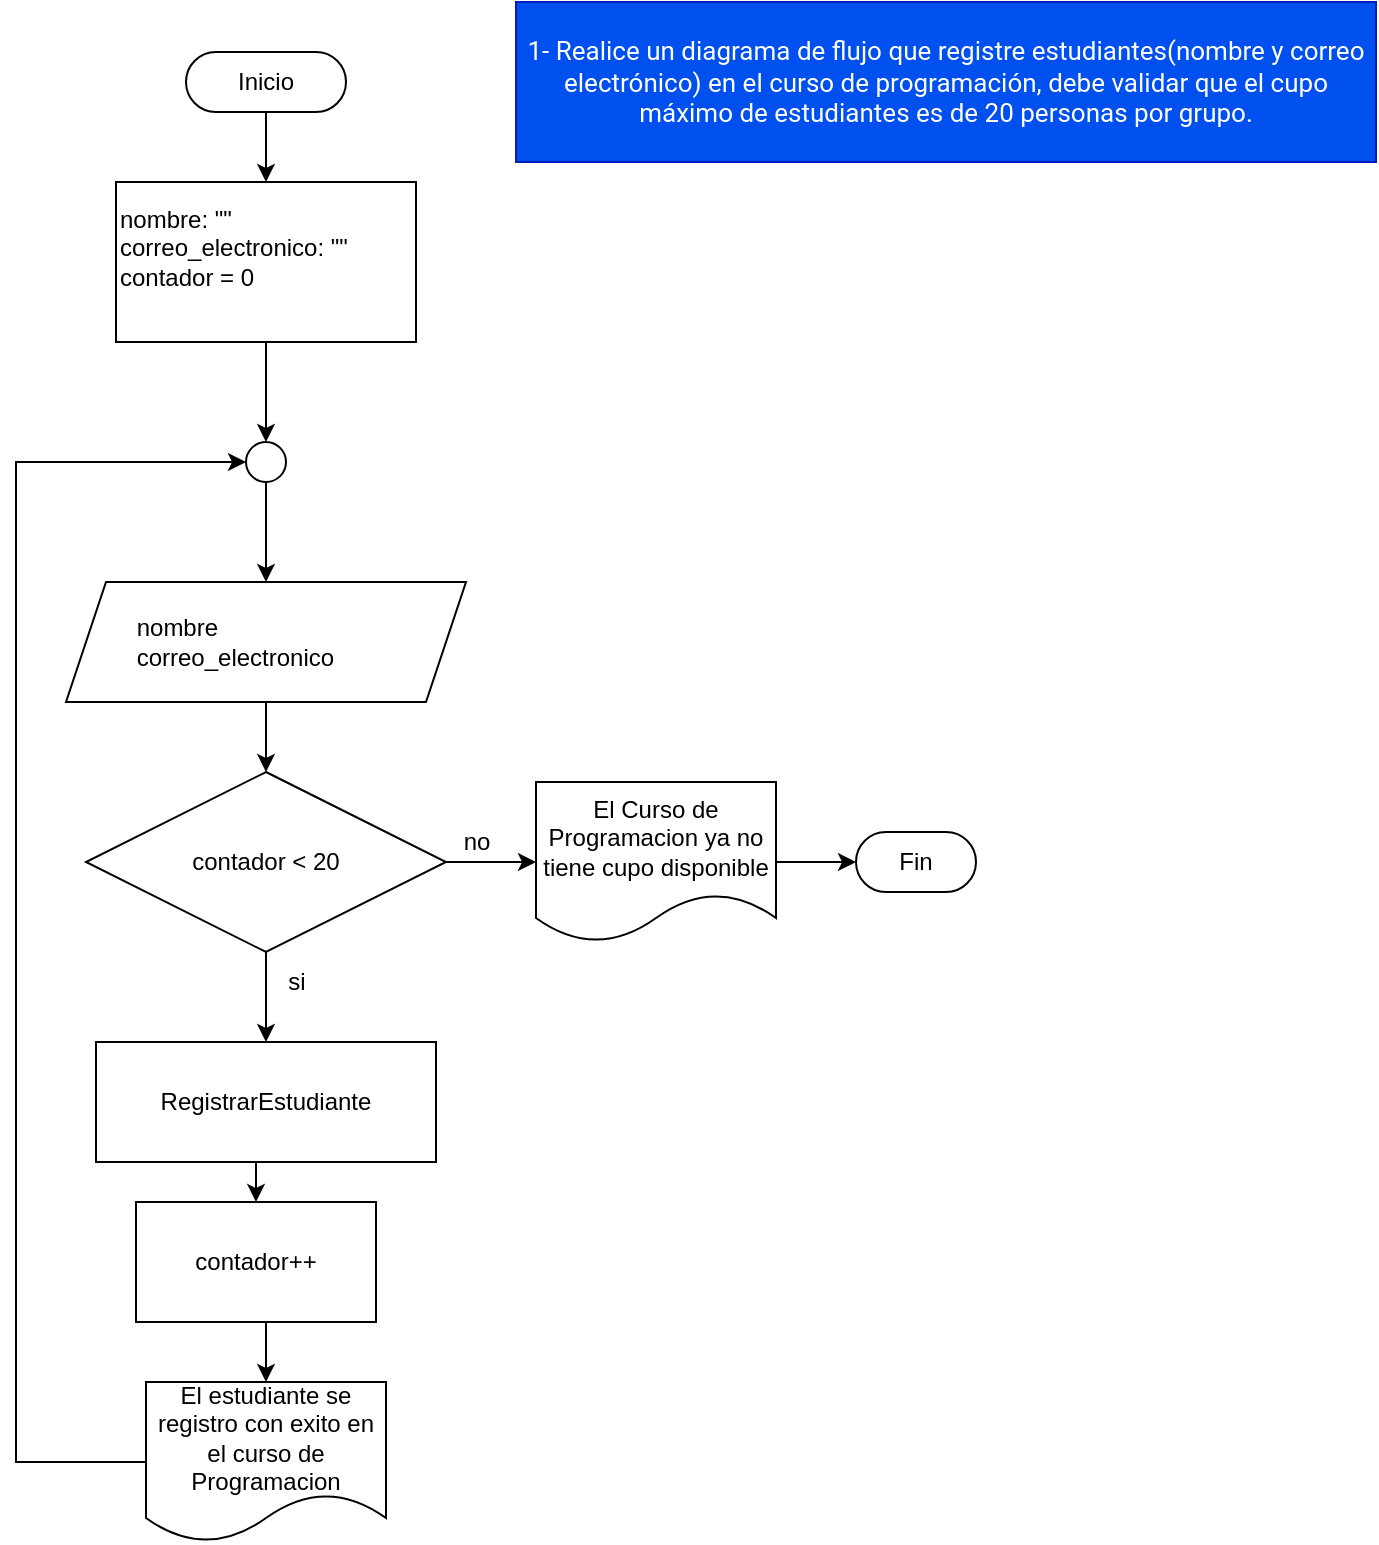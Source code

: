 <mxfile>
    <diagram id="XT1_WiivRwbdZyFgZhHD" name="Registro Estudiantes">
        <mxGraphModel dx="1426" dy="927" grid="1" gridSize="10" guides="1" tooltips="1" connect="1" arrows="1" fold="1" page="1" pageScale="1" pageWidth="850" pageHeight="1100" math="0" shadow="0">
            <root>
                <mxCell id="0"/>
                <mxCell id="1" parent="0"/>
                <mxCell id="YJ8oRzJowNNcu2A2gT3m-4" style="edgeStyle=orthogonalEdgeStyle;rounded=0;orthogonalLoop=1;jettySize=auto;html=1;exitX=0.5;exitY=1;exitDx=0;exitDy=0;" parent="1" source="YJ8oRzJowNNcu2A2gT3m-1" target="YJ8oRzJowNNcu2A2gT3m-2" edge="1">
                    <mxGeometry relative="1" as="geometry"/>
                </mxCell>
                <mxCell id="YJ8oRzJowNNcu2A2gT3m-1" value="Inicio" style="rounded=1;whiteSpace=wrap;html=1;arcSize=50;" parent="1" vertex="1">
                    <mxGeometry x="105" y="25" width="80" height="30" as="geometry"/>
                </mxCell>
                <mxCell id="12" style="edgeStyle=orthogonalEdgeStyle;rounded=0;orthogonalLoop=1;jettySize=auto;html=1;exitX=0.5;exitY=1;exitDx=0;exitDy=0;entryX=0.5;entryY=0;entryDx=0;entryDy=0;" edge="1" parent="1" source="YJ8oRzJowNNcu2A2gT3m-2" target="11">
                    <mxGeometry relative="1" as="geometry"/>
                </mxCell>
                <mxCell id="YJ8oRzJowNNcu2A2gT3m-2" value="nombre: &quot;&quot;&lt;br&gt;correo_electronico: &quot;&quot;&lt;br&gt;contador = 0&lt;br&gt;&amp;nbsp; &amp;nbsp; &amp;nbsp; &amp;nbsp; &amp;nbsp; &amp;nbsp; &amp;nbsp;&amp;nbsp;" style="rounded=0;whiteSpace=wrap;html=1;align=left;" parent="1" vertex="1">
                    <mxGeometry x="70" y="90" width="150" height="80" as="geometry"/>
                </mxCell>
                <mxCell id="YJ8oRzJowNNcu2A2gT3m-3" value="&lt;span style=&quot;font-family: &amp;#34;roboto&amp;#34; , &amp;#34;helvetica&amp;#34; , &amp;#34;arial&amp;#34; , sans-serif ; font-size: 13px ; font-style: normal ; font-weight: 400 ; letter-spacing: normal ; text-align: left ; text-indent: 0px ; text-transform: none ; word-spacing: 0px ; display: inline ; float: none&quot;&gt;1- Realice un diagrama de flujo que registre estudiantes(nombre y correo electrónico) en el curso de programación, debe validar que el cupo máximo de estudiantes es de 20 personas por grupo.&lt;/span&gt;" style="rounded=0;whiteSpace=wrap;html=1;fillColor=#0050ef;strokeColor=#001DBC;fontColor=#ffffff;" parent="1" vertex="1">
                    <mxGeometry x="270" width="430" height="80" as="geometry"/>
                </mxCell>
                <mxCell id="YJ8oRzJowNNcu2A2gT3m-10" style="edgeStyle=orthogonalEdgeStyle;rounded=0;orthogonalLoop=1;jettySize=auto;html=1;exitX=0.5;exitY=1;exitDx=0;exitDy=0;entryX=0.5;entryY=0;entryDx=0;entryDy=0;" parent="1" source="YJ8oRzJowNNcu2A2gT3m-8" target="YJ8oRzJowNNcu2A2gT3m-11" edge="1">
                    <mxGeometry relative="1" as="geometry">
                        <mxPoint x="145" y="430" as="targetPoint"/>
                    </mxGeometry>
                </mxCell>
                <mxCell id="YJ8oRzJowNNcu2A2gT3m-8" value="&amp;nbsp; &amp;nbsp; &amp;nbsp; &amp;nbsp; &amp;nbsp; nombre&lt;br&gt;&amp;nbsp; &amp;nbsp; &amp;nbsp; &amp;nbsp; &amp;nbsp; correo_electronico" style="shape=parallelogram;perimeter=parallelogramPerimeter;whiteSpace=wrap;html=1;fixedSize=1;align=left;" parent="1" vertex="1">
                    <mxGeometry x="45" y="290" width="200" height="60" as="geometry"/>
                </mxCell>
                <mxCell id="5" style="edgeStyle=orthogonalEdgeStyle;rounded=0;orthogonalLoop=1;jettySize=auto;html=1;exitX=0.5;exitY=1;exitDx=0;exitDy=0;entryX=0.5;entryY=0;entryDx=0;entryDy=0;" edge="1" parent="1" source="YJ8oRzJowNNcu2A2gT3m-11" target="YJ8oRzJowNNcu2A2gT3m-21">
                    <mxGeometry relative="1" as="geometry"/>
                </mxCell>
                <mxCell id="7" style="edgeStyle=orthogonalEdgeStyle;rounded=0;orthogonalLoop=1;jettySize=auto;html=1;exitX=1;exitY=0.5;exitDx=0;exitDy=0;" edge="1" parent="1" source="YJ8oRzJowNNcu2A2gT3m-11" target="YJ8oRzJowNNcu2A2gT3m-24">
                    <mxGeometry relative="1" as="geometry"/>
                </mxCell>
                <mxCell id="YJ8oRzJowNNcu2A2gT3m-11" value="contador &amp;lt; 20" style="rhombus;whiteSpace=wrap;html=1;" parent="1" vertex="1">
                    <mxGeometry x="55" y="385" width="180" height="90" as="geometry"/>
                </mxCell>
                <mxCell id="10" style="edgeStyle=orthogonalEdgeStyle;rounded=0;orthogonalLoop=1;jettySize=auto;html=1;exitX=0.5;exitY=1;exitDx=0;exitDy=0;entryX=0.5;entryY=0;entryDx=0;entryDy=0;" edge="1" parent="1" source="YJ8oRzJowNNcu2A2gT3m-21" target="9">
                    <mxGeometry relative="1" as="geometry"/>
                </mxCell>
                <mxCell id="YJ8oRzJowNNcu2A2gT3m-21" value="RegistrarEstudiante" style="rounded=0;whiteSpace=wrap;html=1;" parent="1" vertex="1">
                    <mxGeometry x="60" y="520" width="170" height="60" as="geometry"/>
                </mxCell>
                <mxCell id="17" style="edgeStyle=orthogonalEdgeStyle;rounded=0;orthogonalLoop=1;jettySize=auto;html=1;exitX=1;exitY=0.5;exitDx=0;exitDy=0;" edge="1" parent="1" source="YJ8oRzJowNNcu2A2gT3m-24">
                    <mxGeometry relative="1" as="geometry">
                        <mxPoint x="440" y="430" as="targetPoint"/>
                    </mxGeometry>
                </mxCell>
                <mxCell id="YJ8oRzJowNNcu2A2gT3m-24" value="El Curso de Programacion ya no tiene cupo disponible" style="shape=document;whiteSpace=wrap;html=1;boundedLbl=1;" parent="1" vertex="1">
                    <mxGeometry x="280" y="390" width="120" height="80" as="geometry"/>
                </mxCell>
                <mxCell id="15" style="edgeStyle=orthogonalEdgeStyle;rounded=0;orthogonalLoop=1;jettySize=auto;html=1;exitX=0;exitY=0.5;exitDx=0;exitDy=0;entryX=0;entryY=0.5;entryDx=0;entryDy=0;" edge="1" parent="1" source="YJ8oRzJowNNcu2A2gT3m-25" target="11">
                    <mxGeometry relative="1" as="geometry">
                        <Array as="points">
                            <mxPoint x="20" y="730"/>
                            <mxPoint x="20" y="230"/>
                        </Array>
                    </mxGeometry>
                </mxCell>
                <mxCell id="YJ8oRzJowNNcu2A2gT3m-25" value="El estudiante se registro con exito en el curso de Programacion" style="shape=document;whiteSpace=wrap;html=1;boundedLbl=1;" parent="1" vertex="1">
                    <mxGeometry x="85" y="690" width="120" height="80" as="geometry"/>
                </mxCell>
                <mxCell id="6" value="si" style="text;html=1;align=center;verticalAlign=middle;resizable=0;points=[];autosize=1;" vertex="1" parent="1">
                    <mxGeometry x="150" y="480" width="20" height="20" as="geometry"/>
                </mxCell>
                <mxCell id="8" value="no" style="text;html=1;align=center;verticalAlign=middle;resizable=0;points=[];autosize=1;" vertex="1" parent="1">
                    <mxGeometry x="235" y="410" width="30" height="20" as="geometry"/>
                </mxCell>
                <mxCell id="16" style="edgeStyle=orthogonalEdgeStyle;rounded=0;orthogonalLoop=1;jettySize=auto;html=1;exitX=0.5;exitY=1;exitDx=0;exitDy=0;entryX=0.5;entryY=0;entryDx=0;entryDy=0;" edge="1" parent="1" source="9" target="YJ8oRzJowNNcu2A2gT3m-25">
                    <mxGeometry relative="1" as="geometry"/>
                </mxCell>
                <mxCell id="9" value="contador++" style="rounded=0;whiteSpace=wrap;html=1;" vertex="1" parent="1">
                    <mxGeometry x="80" y="600" width="120" height="60" as="geometry"/>
                </mxCell>
                <mxCell id="13" style="edgeStyle=orthogonalEdgeStyle;rounded=0;orthogonalLoop=1;jettySize=auto;html=1;exitX=0.5;exitY=1;exitDx=0;exitDy=0;entryX=0.5;entryY=0;entryDx=0;entryDy=0;" edge="1" parent="1" source="11" target="YJ8oRzJowNNcu2A2gT3m-8">
                    <mxGeometry relative="1" as="geometry"/>
                </mxCell>
                <mxCell id="11" value="" style="ellipse;whiteSpace=wrap;html=1;aspect=fixed;" vertex="1" parent="1">
                    <mxGeometry x="135" y="220" width="20" height="20" as="geometry"/>
                </mxCell>
                <mxCell id="18" value="Fin" style="rounded=1;whiteSpace=wrap;html=1;arcSize=50;" vertex="1" parent="1">
                    <mxGeometry x="440" y="415" width="60" height="30" as="geometry"/>
                </mxCell>
            </root>
        </mxGraphModel>
    </diagram>
    <diagram id="er8xR7cs31EYyGKPnVfE" name="Anio Bisiesto">
        <mxGraphModel dx="1426" dy="927" grid="1" gridSize="10" guides="1" tooltips="1" connect="1" arrows="1" fold="1" page="1" pageScale="1" pageWidth="850" pageHeight="1100" math="0" shadow="0">
            <root>
                <mxCell id="2EWgvsSEu3_O0QG7Qfgg-0"/>
                <mxCell id="2EWgvsSEu3_O0QG7Qfgg-1" parent="2EWgvsSEu3_O0QG7Qfgg-0"/>
                <mxCell id="AOsOym8GwPn1fJs6zY-W-0" value="&lt;span style=&quot;font-family: &amp;#34;roboto&amp;#34; , &amp;#34;helvetica&amp;#34; , &amp;#34;arial&amp;#34; , sans-serif ; font-size: 13px ; text-align: left&quot;&gt;2- Año bisiesto: Un año es bisiesto si es múltiplo de 4, exceptuando los múltiplos de 100, que sólo son bisiestos cuando son múltiplos además de 400, por ejemplo el año 1900 no fue bisiesto, pero el año 2000 si lo fue. Hacer un organigrama que dado un año N nos diga si es o no bisiesto.&lt;/span&gt;" style="whiteSpace=wrap;html=1;fillColor=#0050ef;strokeColor=#001DBC;fontColor=#ffffff;" parent="2EWgvsSEu3_O0QG7Qfgg-1" vertex="1">
                    <mxGeometry x="340" width="450" height="110" as="geometry"/>
                </mxCell>
                <mxCell id="AOsOym8GwPn1fJs6zY-W-4" style="edgeStyle=orthogonalEdgeStyle;rounded=0;orthogonalLoop=1;jettySize=auto;html=1;exitX=0.5;exitY=1;exitDx=0;exitDy=0;" parent="2EWgvsSEu3_O0QG7Qfgg-1" source="AOsOym8GwPn1fJs6zY-W-2" target="AOsOym8GwPn1fJs6zY-W-3" edge="1">
                    <mxGeometry relative="1" as="geometry"/>
                </mxCell>
                <mxCell id="AOsOym8GwPn1fJs6zY-W-2" value="Inicio" style="rounded=1;whiteSpace=wrap;html=1;arcSize=50;" parent="2EWgvsSEu3_O0QG7Qfgg-1" vertex="1">
                    <mxGeometry x="197.5" y="130" width="90" height="30" as="geometry"/>
                </mxCell>
                <mxCell id="AOsOym8GwPn1fJs6zY-W-6" style="edgeStyle=orthogonalEdgeStyle;rounded=0;orthogonalLoop=1;jettySize=auto;html=1;exitX=0.5;exitY=1;exitDx=0;exitDy=0;" parent="2EWgvsSEu3_O0QG7Qfgg-1" source="AOsOym8GwPn1fJs6zY-W-3" target="AOsOym8GwPn1fJs6zY-W-5" edge="1">
                    <mxGeometry relative="1" as="geometry"/>
                </mxCell>
                <mxCell id="AOsOym8GwPn1fJs6zY-W-3" value="Annio: 0" style="rounded=0;whiteSpace=wrap;html=1;" parent="2EWgvsSEu3_O0QG7Qfgg-1" vertex="1">
                    <mxGeometry x="190" y="190" width="105" height="30" as="geometry"/>
                </mxCell>
                <mxCell id="AOsOym8GwPn1fJs6zY-W-8" style="edgeStyle=orthogonalEdgeStyle;rounded=0;orthogonalLoop=1;jettySize=auto;html=1;exitX=0.5;exitY=1;exitDx=0;exitDy=0;entryX=0.5;entryY=0;entryDx=0;entryDy=0;" parent="2EWgvsSEu3_O0QG7Qfgg-1" source="AOsOym8GwPn1fJs6zY-W-5" target="AOsOym8GwPn1fJs6zY-W-7" edge="1">
                    <mxGeometry relative="1" as="geometry"/>
                </mxCell>
                <mxCell id="AOsOym8GwPn1fJs6zY-W-5" value="Annio" style="shape=parallelogram;perimeter=parallelogramPerimeter;whiteSpace=wrap;html=1;fixedSize=1;" parent="2EWgvsSEu3_O0QG7Qfgg-1" vertex="1">
                    <mxGeometry x="180" y="260" width="125" height="30" as="geometry"/>
                </mxCell>
                <mxCell id="AOsOym8GwPn1fJs6zY-W-9" style="edgeStyle=orthogonalEdgeStyle;rounded=0;orthogonalLoop=1;jettySize=auto;html=1;exitX=1;exitY=0.5;exitDx=0;exitDy=0;" parent="2EWgvsSEu3_O0QG7Qfgg-1" source="AOsOym8GwPn1fJs6zY-W-7" edge="1">
                    <mxGeometry relative="1" as="geometry">
                        <mxPoint x="327" y="375" as="targetPoint"/>
                    </mxGeometry>
                </mxCell>
                <mxCell id="AOsOym8GwPn1fJs6zY-W-18" style="edgeStyle=orthogonalEdgeStyle;rounded=0;orthogonalLoop=1;jettySize=auto;html=1;exitX=0;exitY=0.5;exitDx=0;exitDy=0;entryX=0;entryY=0.25;entryDx=0;entryDy=0;" parent="2EWgvsSEu3_O0QG7Qfgg-1" source="AOsOym8GwPn1fJs6zY-W-7" target="AOsOym8GwPn1fJs6zY-W-20" edge="1">
                    <mxGeometry relative="1" as="geometry">
                        <mxPoint x="147" y="375" as="targetPoint"/>
                    </mxGeometry>
                </mxCell>
                <mxCell id="AOsOym8GwPn1fJs6zY-W-7" value="Annio % 4 = 0" style="rhombus;whiteSpace=wrap;html=1;" parent="2EWgvsSEu3_O0QG7Qfgg-1" vertex="1">
                    <mxGeometry x="185" y="330" width="115" height="90" as="geometry"/>
                </mxCell>
                <mxCell id="AOsOym8GwPn1fJs6zY-W-11" value="si" style="text;html=1;align=center;verticalAlign=middle;resizable=0;points=[];autosize=1;" parent="2EWgvsSEu3_O0QG7Qfgg-1" vertex="1">
                    <mxGeometry x="297" y="350" width="20" height="20" as="geometry"/>
                </mxCell>
                <mxCell id="AOsOym8GwPn1fJs6zY-W-13" style="edgeStyle=orthogonalEdgeStyle;rounded=0;orthogonalLoop=1;jettySize=auto;html=1;exitX=1;exitY=0.5;exitDx=0;exitDy=0;" parent="2EWgvsSEu3_O0QG7Qfgg-1" source="AOsOym8GwPn1fJs6zY-W-12" edge="1">
                    <mxGeometry relative="1" as="geometry">
                        <mxPoint x="457" y="375" as="targetPoint"/>
                    </mxGeometry>
                </mxCell>
                <mxCell id="AOsOym8GwPn1fJs6zY-W-27" style="edgeStyle=orthogonalEdgeStyle;rounded=0;orthogonalLoop=1;jettySize=auto;html=1;exitX=0.5;exitY=0;exitDx=0;exitDy=0;entryX=0.5;entryY=0;entryDx=0;entryDy=0;" parent="2EWgvsSEu3_O0QG7Qfgg-1" source="AOsOym8GwPn1fJs6zY-W-12" target="AOsOym8GwPn1fJs6zY-W-21" edge="1">
                    <mxGeometry relative="1" as="geometry"/>
                </mxCell>
                <mxCell id="AOsOym8GwPn1fJs6zY-W-12" value="Annio % 100 = 0" style="rhombus;whiteSpace=wrap;html=1;" parent="2EWgvsSEu3_O0QG7Qfgg-1" vertex="1">
                    <mxGeometry x="327" y="332.5" width="100" height="85" as="geometry"/>
                </mxCell>
                <mxCell id="AOsOym8GwPn1fJs6zY-W-14" value="si" style="text;html=1;align=center;verticalAlign=middle;resizable=0;points=[];autosize=1;" parent="2EWgvsSEu3_O0QG7Qfgg-1" vertex="1">
                    <mxGeometry x="427" y="350" width="20" height="20" as="geometry"/>
                </mxCell>
                <mxCell id="AOsOym8GwPn1fJs6zY-W-16" style="edgeStyle=orthogonalEdgeStyle;rounded=0;orthogonalLoop=1;jettySize=auto;html=1;exitX=1;exitY=0.5;exitDx=0;exitDy=0;entryX=0;entryY=0.5;entryDx=0;entryDy=0;" parent="2EWgvsSEu3_O0QG7Qfgg-1" source="AOsOym8GwPn1fJs6zY-W-15" target="AOsOym8GwPn1fJs6zY-W-21" edge="1">
                    <mxGeometry relative="1" as="geometry">
                        <mxPoint x="587" y="375" as="targetPoint"/>
                    </mxGeometry>
                </mxCell>
                <mxCell id="AOsOym8GwPn1fJs6zY-W-22" style="edgeStyle=orthogonalEdgeStyle;rounded=0;orthogonalLoop=1;jettySize=auto;html=1;exitX=0.5;exitY=1;exitDx=0;exitDy=0;entryX=1;entryY=0.25;entryDx=0;entryDy=0;" parent="2EWgvsSEu3_O0QG7Qfgg-1" source="AOsOym8GwPn1fJs6zY-W-15" target="AOsOym8GwPn1fJs6zY-W-20" edge="1">
                    <mxGeometry relative="1" as="geometry"/>
                </mxCell>
                <mxCell id="AOsOym8GwPn1fJs6zY-W-15" value="Annio % 400 = 0" style="rhombus;whiteSpace=wrap;html=1;" parent="2EWgvsSEu3_O0QG7Qfgg-1" vertex="1">
                    <mxGeometry x="457" y="337.5" width="100" height="75" as="geometry"/>
                </mxCell>
                <mxCell id="AOsOym8GwPn1fJs6zY-W-17" value="si" style="text;html=1;align=center;verticalAlign=middle;resizable=0;points=[];autosize=1;" parent="2EWgvsSEu3_O0QG7Qfgg-1" vertex="1">
                    <mxGeometry x="547" y="350" width="20" height="20" as="geometry"/>
                </mxCell>
                <mxCell id="AOsOym8GwPn1fJs6zY-W-19" value="no" style="text;html=1;align=center;verticalAlign=middle;resizable=0;points=[];autosize=1;" parent="2EWgvsSEu3_O0QG7Qfgg-1" vertex="1">
                    <mxGeometry x="150" y="350" width="30" height="20" as="geometry"/>
                </mxCell>
                <mxCell id="AOsOym8GwPn1fJs6zY-W-20" value="No es annio Bisiesto" style="shape=document;whiteSpace=wrap;html=1;boundedLbl=1;" parent="2EWgvsSEu3_O0QG7Qfgg-1" vertex="1">
                    <mxGeometry x="287.5" y="460" width="120" height="80" as="geometry"/>
                </mxCell>
                <mxCell id="AOsOym8GwPn1fJs6zY-W-31" style="edgeStyle=orthogonalEdgeStyle;rounded=0;orthogonalLoop=1;jettySize=auto;html=1;exitX=1;exitY=0.5;exitDx=0;exitDy=0;entryX=0.75;entryY=0;entryDx=0;entryDy=0;" parent="2EWgvsSEu3_O0QG7Qfgg-1" source="AOsOym8GwPn1fJs6zY-W-21" target="AOsOym8GwPn1fJs6zY-W-29" edge="1">
                    <mxGeometry relative="1" as="geometry">
                        <Array as="points">
                            <mxPoint x="747" y="375"/>
                            <mxPoint x="747" y="590"/>
                            <mxPoint x="511" y="590"/>
                        </Array>
                    </mxGeometry>
                </mxCell>
                <mxCell id="AOsOym8GwPn1fJs6zY-W-21" value="Si es annio Bisiesto" style="shape=document;whiteSpace=wrap;html=1;boundedLbl=1;" parent="2EWgvsSEu3_O0QG7Qfgg-1" vertex="1">
                    <mxGeometry x="607" y="335" width="120" height="80" as="geometry"/>
                </mxCell>
                <mxCell id="AOsOym8GwPn1fJs6zY-W-23" value="no" style="text;html=1;align=center;verticalAlign=middle;resizable=0;points=[];autosize=1;" parent="2EWgvsSEu3_O0QG7Qfgg-1" vertex="1">
                    <mxGeometry x="502" y="430" width="30" height="20" as="geometry"/>
                </mxCell>
                <mxCell id="AOsOym8GwPn1fJs6zY-W-28" value="no" style="text;html=1;align=center;verticalAlign=middle;resizable=0;points=[];autosize=1;" parent="2EWgvsSEu3_O0QG7Qfgg-1" vertex="1">
                    <mxGeometry x="352" y="310" width="30" height="20" as="geometry"/>
                </mxCell>
                <mxCell id="AOsOym8GwPn1fJs6zY-W-29" value="Fin" style="rounded=1;whiteSpace=wrap;html=1;arcSize=50;" parent="2EWgvsSEu3_O0QG7Qfgg-1" vertex="1">
                    <mxGeometry x="447" y="640" width="85" height="40" as="geometry"/>
                </mxCell>
                <mxCell id="AOsOym8GwPn1fJs6zY-W-32" value="" style="endArrow=classic;html=1;entryX=0.25;entryY=0;entryDx=0;entryDy=0;" parent="2EWgvsSEu3_O0QG7Qfgg-1" target="AOsOym8GwPn1fJs6zY-W-29" edge="1">
                    <mxGeometry width="50" height="50" relative="1" as="geometry">
                        <mxPoint x="367" y="520" as="sourcePoint"/>
                        <mxPoint x="267" y="320" as="targetPoint"/>
                        <Array as="points">
                            <mxPoint x="367" y="590"/>
                            <mxPoint x="468" y="590"/>
                        </Array>
                    </mxGeometry>
                </mxCell>
            </root>
        </mxGraphModel>
    </diagram>
</mxfile>
